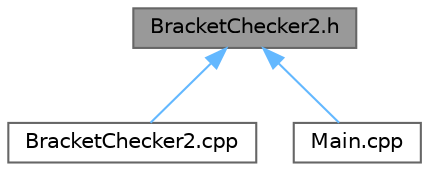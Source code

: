 digraph "BracketChecker2.h"
{
 // LATEX_PDF_SIZE
  bgcolor="transparent";
  edge [fontname=Helvetica,fontsize=10,labelfontname=Helvetica,labelfontsize=10];
  node [fontname=Helvetica,fontsize=10,shape=box,height=0.2,width=0.4];
  Node1 [id="Node000001",label="BracketChecker2.h",height=0.2,width=0.4,color="gray40", fillcolor="grey60", style="filled", fontcolor="black",tooltip="Header file for bracket validation functions."];
  Node1 -> Node2 [id="edge3_Node000001_Node000002",dir="back",color="steelblue1",style="solid",tooltip=" "];
  Node2 [id="Node000002",label="BracketChecker2.cpp",height=0.2,width=0.4,color="grey40", fillcolor="white", style="filled",URL="$_bracket_checker2_8cpp.html",tooltip="Implementation file for bracket validation functions."];
  Node1 -> Node3 [id="edge4_Node000001_Node000003",dir="back",color="steelblue1",style="solid",tooltip=" "];
  Node3 [id="Node000003",label="Main.cpp",height=0.2,width=0.4,color="grey40", fillcolor="white", style="filled",URL="$_main_8cpp.html",tooltip="Main entry point for the Bracket Checker program."];
}
